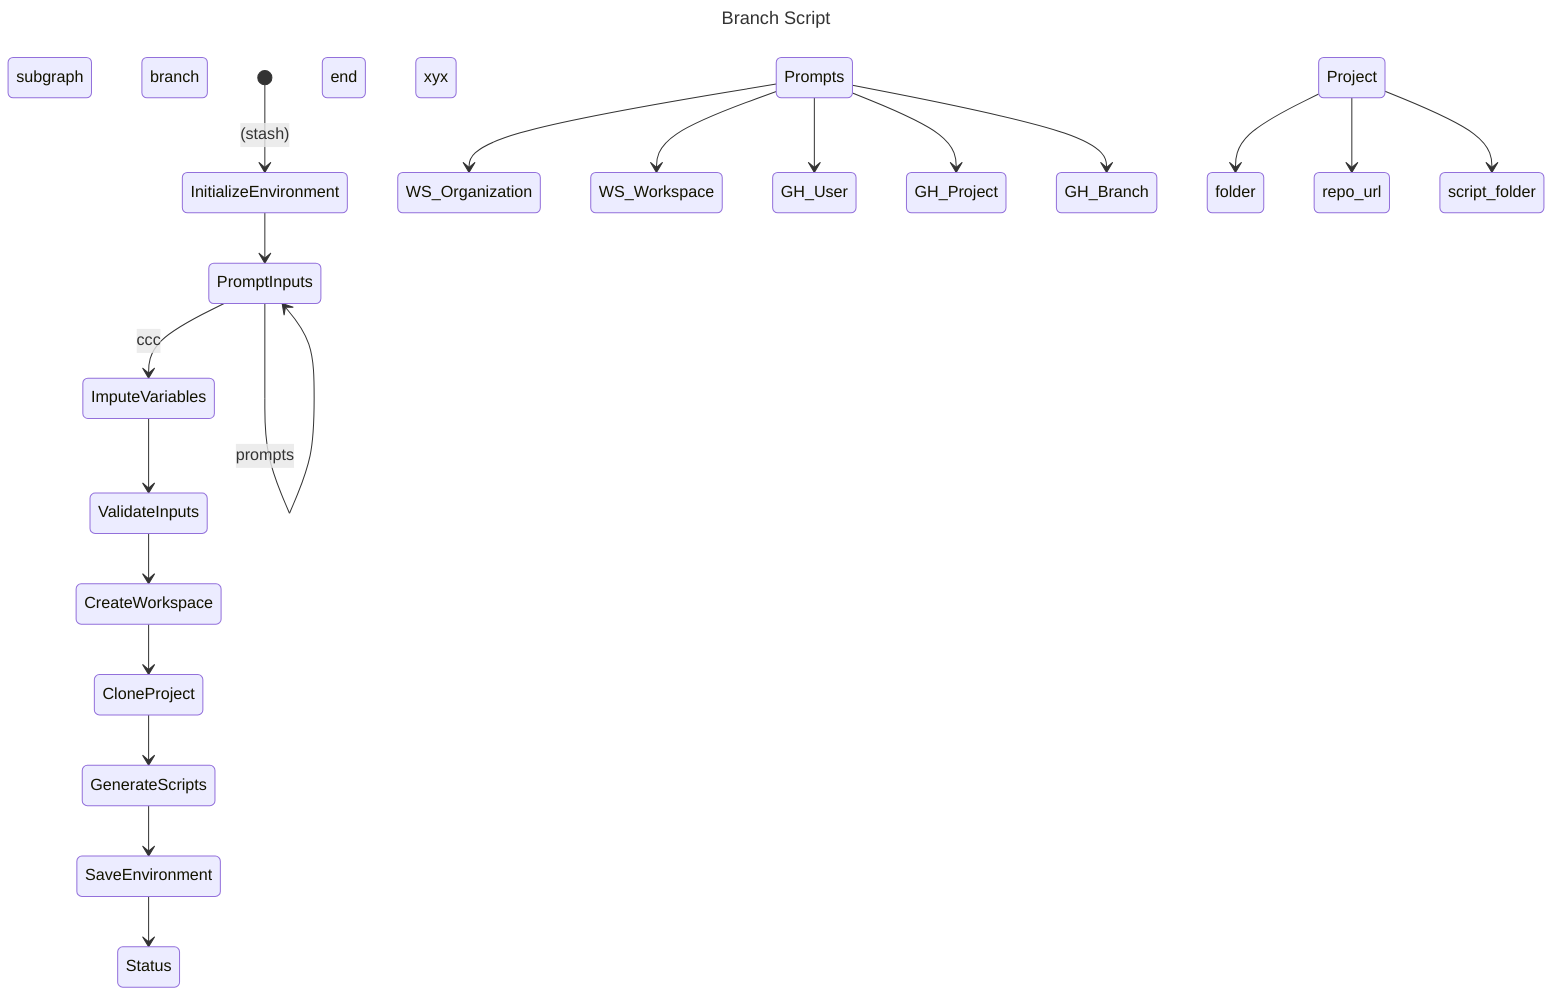 ---
title: Branch Script
---

stateDiagram-v2
    subgraph branch
        [*] --> InitializeEnvironment: (stash)
        InitializeEnvironment --> PromptInputs
        PromptInputs --> ImputeVariables:ccc
        PromptInputs --> PromptInputs:prompts
        ImputeVariables --> ValidateInputs
        ValidateInputs --> CreateWorkspace
        CreateWorkspace --> CloneProject
        CloneProject --> GenerateScripts
        GenerateScripts --> SaveEnvironment
        SaveEnvironment --> Status
    end

    subgraph xyx
        #Status --> [*]
        #Stash --> Prompts
        Prompts --> WS_Organization
        Prompts --> WS_Workspace
        Prompts --> GH_User
        Prompts --> GH_Project
        Prompts --> GH_Branch
        #Stash --> Project
        Project --> folder
        Project --> repo_url
        Project --> script_folder
    end